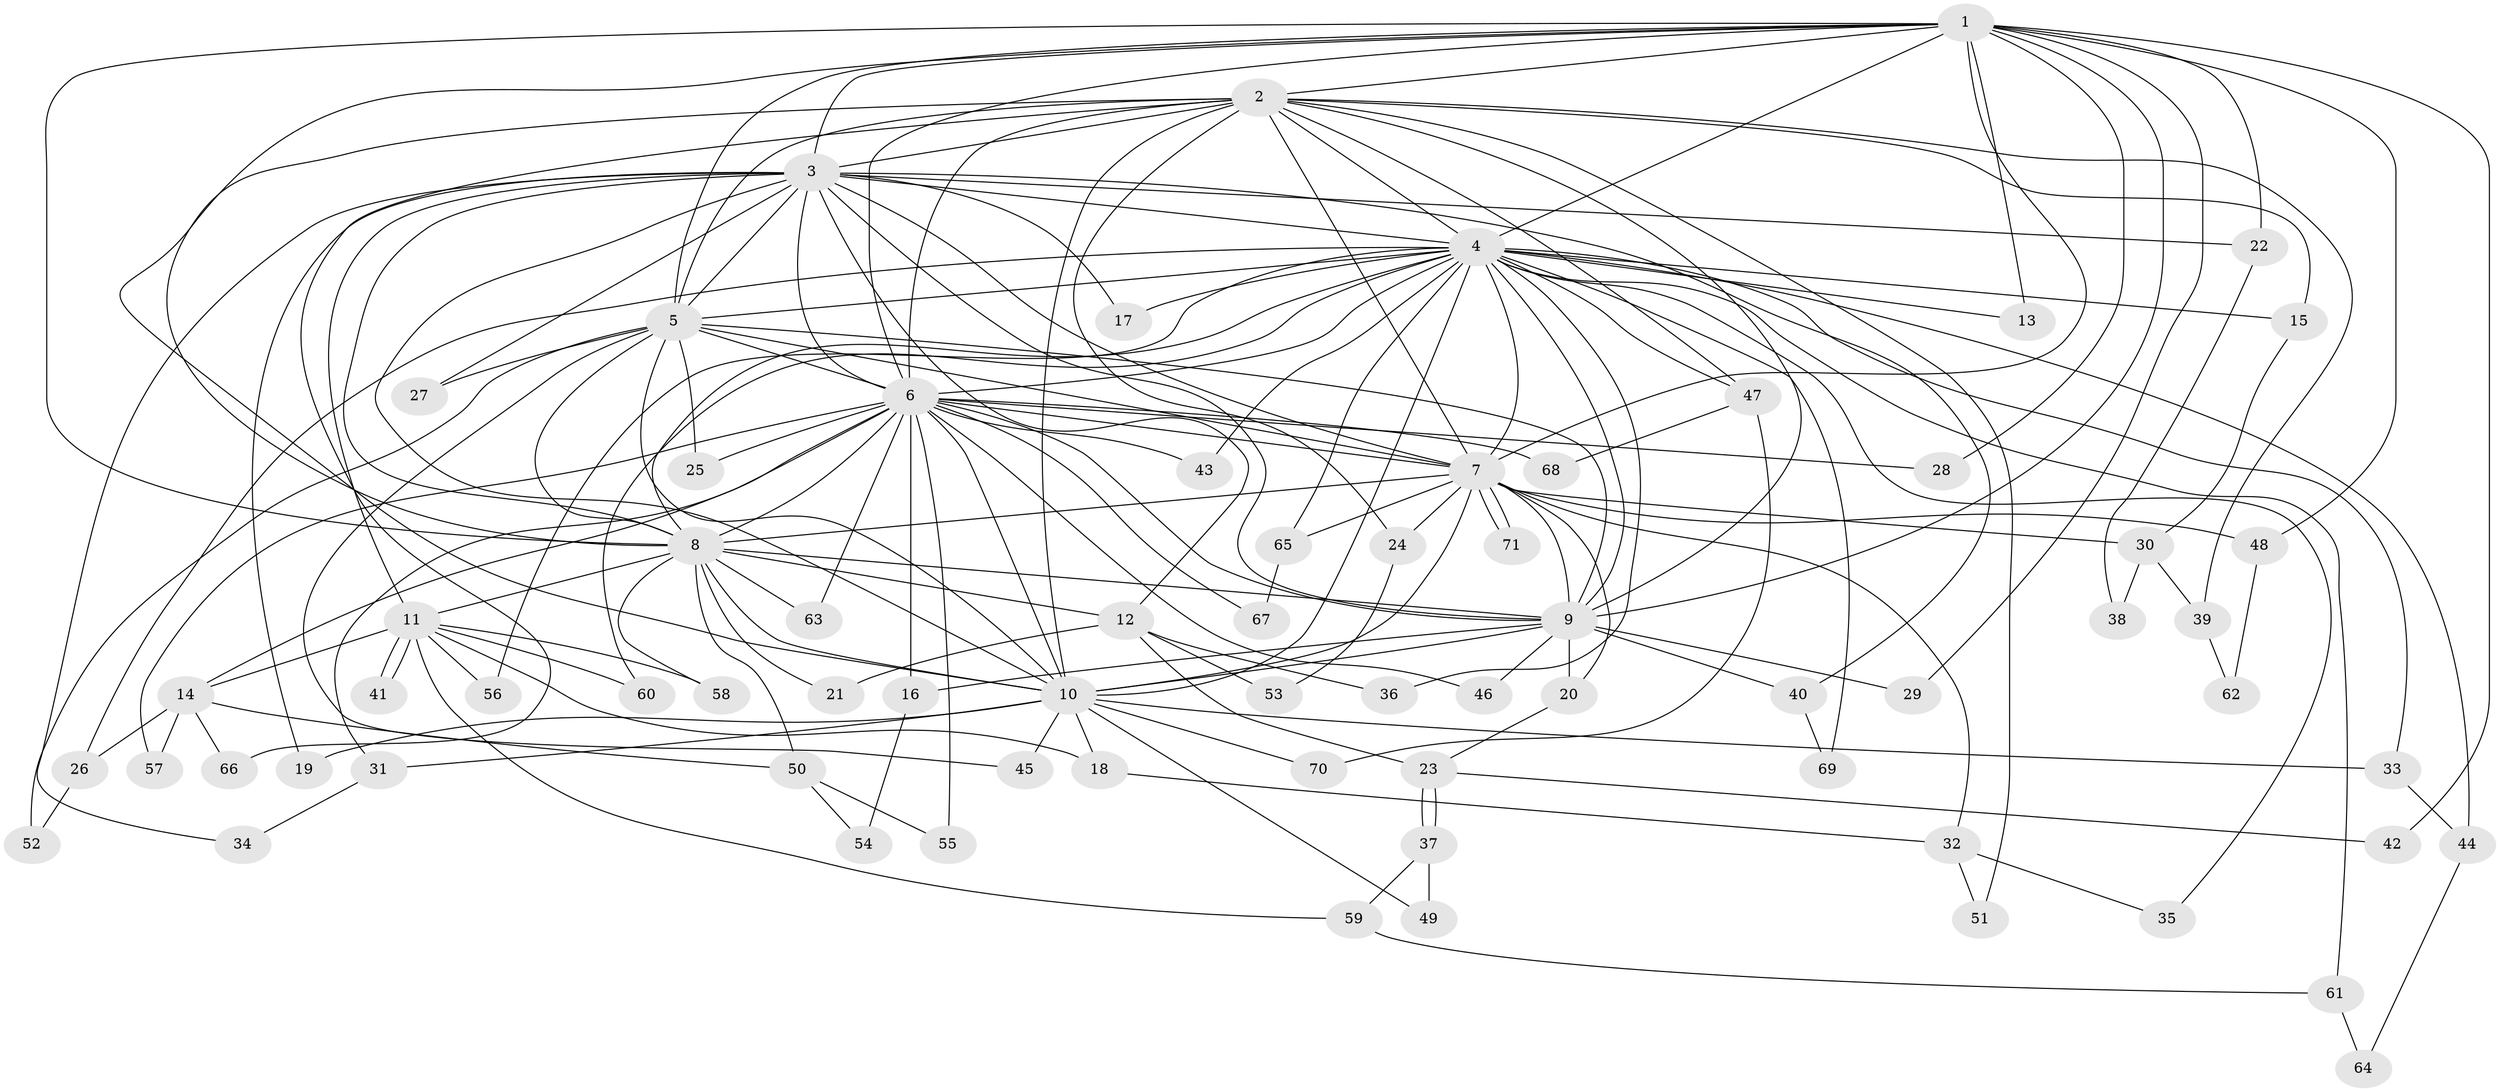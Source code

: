 // Generated by graph-tools (version 1.1) at 2025/25/03/09/25 03:25:48]
// undirected, 71 vertices, 167 edges
graph export_dot {
graph [start="1"]
  node [color=gray90,style=filled];
  1;
  2;
  3;
  4;
  5;
  6;
  7;
  8;
  9;
  10;
  11;
  12;
  13;
  14;
  15;
  16;
  17;
  18;
  19;
  20;
  21;
  22;
  23;
  24;
  25;
  26;
  27;
  28;
  29;
  30;
  31;
  32;
  33;
  34;
  35;
  36;
  37;
  38;
  39;
  40;
  41;
  42;
  43;
  44;
  45;
  46;
  47;
  48;
  49;
  50;
  51;
  52;
  53;
  54;
  55;
  56;
  57;
  58;
  59;
  60;
  61;
  62;
  63;
  64;
  65;
  66;
  67;
  68;
  69;
  70;
  71;
  1 -- 2;
  1 -- 3;
  1 -- 4;
  1 -- 5;
  1 -- 6;
  1 -- 7;
  1 -- 8;
  1 -- 9;
  1 -- 10;
  1 -- 13;
  1 -- 22;
  1 -- 28;
  1 -- 29;
  1 -- 42;
  1 -- 48;
  2 -- 3;
  2 -- 4;
  2 -- 5;
  2 -- 6;
  2 -- 7;
  2 -- 8;
  2 -- 9;
  2 -- 10;
  2 -- 15;
  2 -- 24;
  2 -- 39;
  2 -- 47;
  2 -- 51;
  2 -- 66;
  3 -- 4;
  3 -- 5;
  3 -- 6;
  3 -- 7;
  3 -- 8;
  3 -- 9;
  3 -- 10;
  3 -- 11;
  3 -- 12;
  3 -- 17;
  3 -- 19;
  3 -- 22;
  3 -- 27;
  3 -- 34;
  3 -- 40;
  4 -- 5;
  4 -- 6;
  4 -- 7;
  4 -- 8;
  4 -- 9;
  4 -- 10;
  4 -- 13;
  4 -- 15;
  4 -- 17;
  4 -- 26;
  4 -- 33;
  4 -- 35;
  4 -- 36;
  4 -- 43;
  4 -- 44;
  4 -- 47;
  4 -- 56;
  4 -- 60;
  4 -- 61;
  4 -- 65;
  4 -- 69;
  5 -- 6;
  5 -- 7;
  5 -- 8;
  5 -- 9;
  5 -- 10;
  5 -- 25;
  5 -- 27;
  5 -- 45;
  5 -- 52;
  6 -- 7;
  6 -- 8;
  6 -- 9;
  6 -- 10;
  6 -- 14;
  6 -- 16;
  6 -- 25;
  6 -- 28;
  6 -- 31;
  6 -- 43;
  6 -- 46;
  6 -- 55;
  6 -- 57;
  6 -- 63;
  6 -- 67;
  6 -- 68;
  7 -- 8;
  7 -- 9;
  7 -- 10;
  7 -- 20;
  7 -- 24;
  7 -- 30;
  7 -- 32;
  7 -- 48;
  7 -- 65;
  7 -- 71;
  7 -- 71;
  8 -- 9;
  8 -- 10;
  8 -- 11;
  8 -- 12;
  8 -- 21;
  8 -- 50;
  8 -- 58;
  8 -- 63;
  9 -- 10;
  9 -- 16;
  9 -- 20;
  9 -- 29;
  9 -- 40;
  9 -- 46;
  10 -- 18;
  10 -- 19;
  10 -- 31;
  10 -- 33;
  10 -- 45;
  10 -- 49;
  10 -- 70;
  11 -- 14;
  11 -- 18;
  11 -- 41;
  11 -- 41;
  11 -- 56;
  11 -- 58;
  11 -- 59;
  11 -- 60;
  12 -- 21;
  12 -- 23;
  12 -- 36;
  12 -- 53;
  14 -- 26;
  14 -- 50;
  14 -- 57;
  14 -- 66;
  15 -- 30;
  16 -- 54;
  18 -- 32;
  20 -- 23;
  22 -- 38;
  23 -- 37;
  23 -- 37;
  23 -- 42;
  24 -- 53;
  26 -- 52;
  30 -- 38;
  30 -- 39;
  31 -- 34;
  32 -- 35;
  32 -- 51;
  33 -- 44;
  37 -- 49;
  37 -- 59;
  39 -- 62;
  40 -- 69;
  44 -- 64;
  47 -- 68;
  47 -- 70;
  48 -- 62;
  50 -- 54;
  50 -- 55;
  59 -- 61;
  61 -- 64;
  65 -- 67;
}
